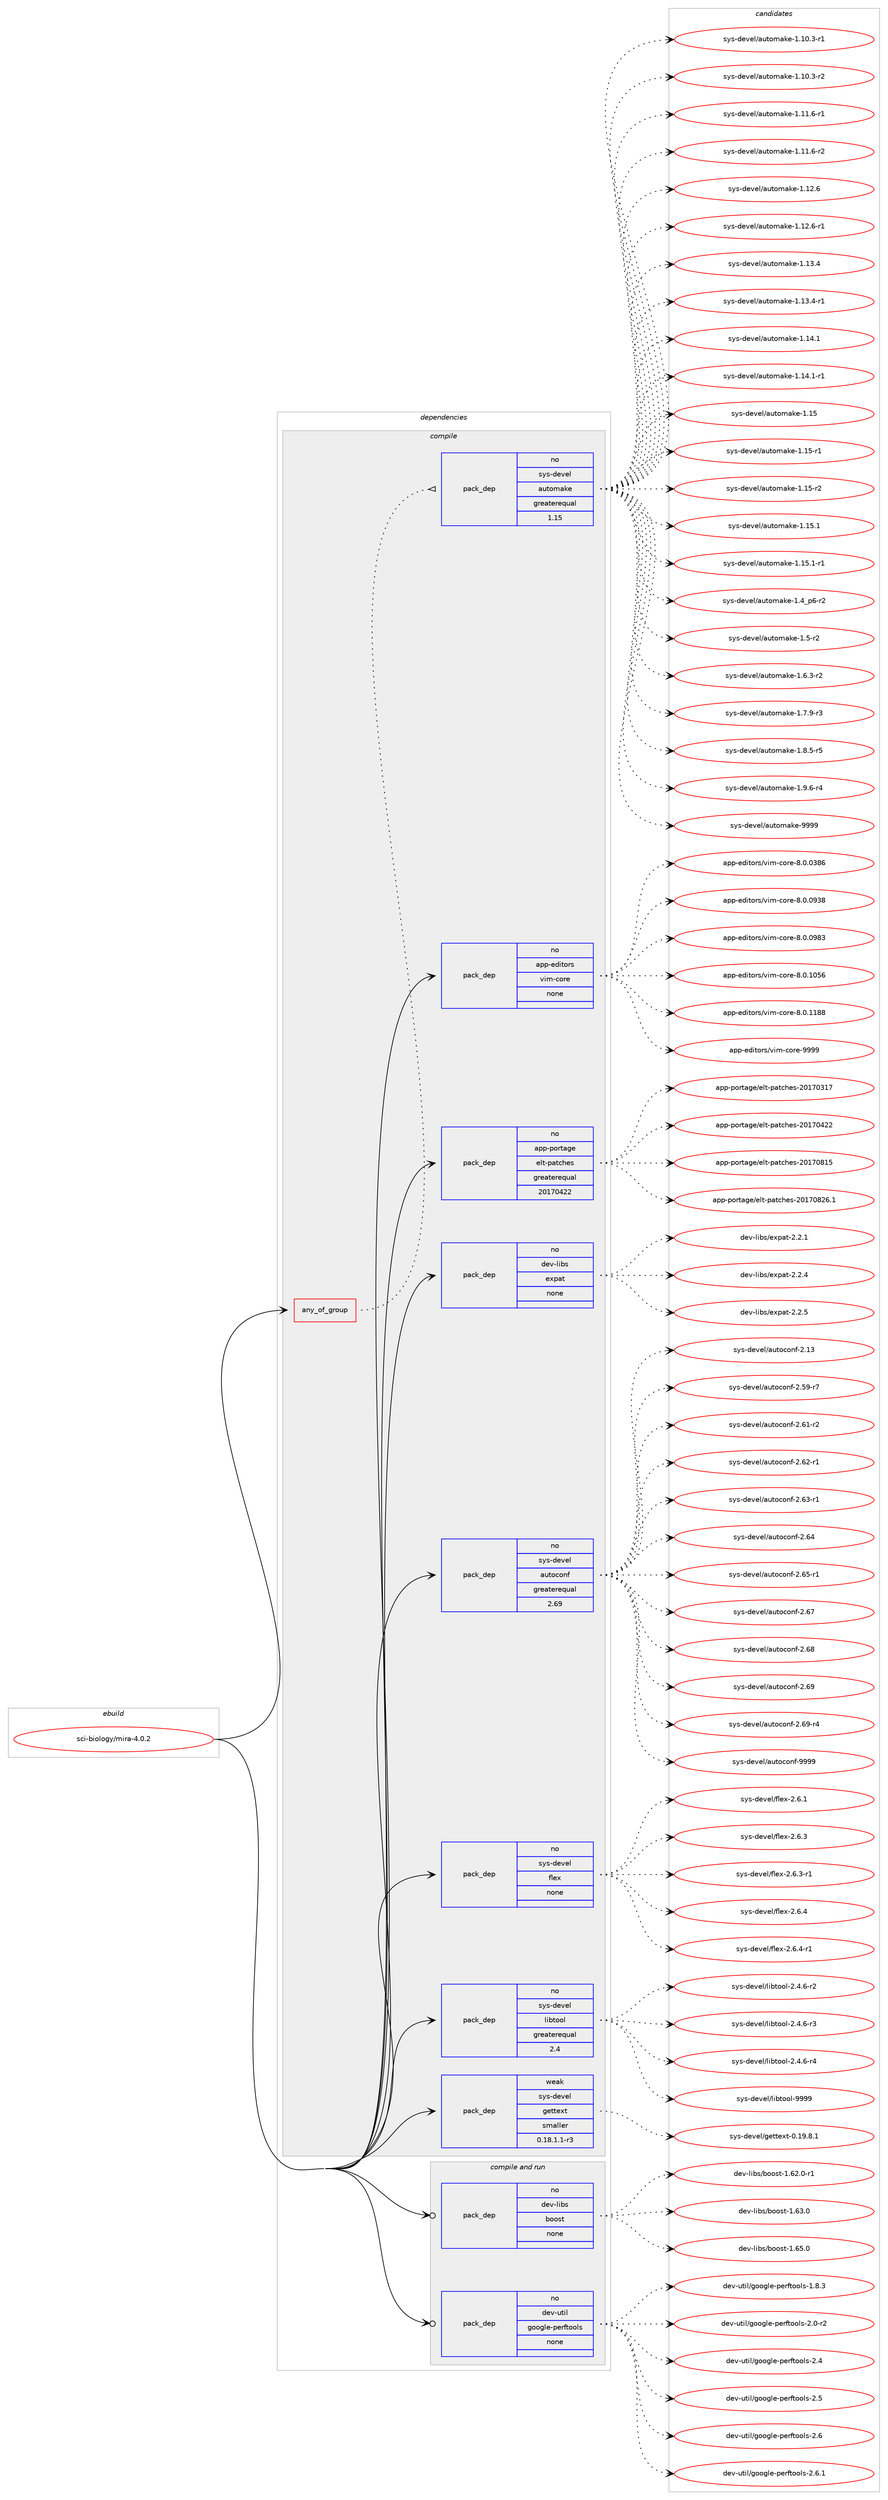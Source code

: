 digraph prolog {

# *************
# Graph options
# *************

newrank=true;
concentrate=true;
compound=true;
graph [rankdir=LR,fontname=Helvetica,fontsize=10,ranksep=1.5];#, ranksep=2.5, nodesep=0.2];
edge  [arrowhead=vee];
node  [fontname=Helvetica,fontsize=10];

# **********
# The ebuild
# **********

subgraph cluster_leftcol {
color=gray;
rank=same;
label=<<i>ebuild</i>>;
id [label="sci-biology/mira-4.0.2", color=red, width=4, href="../sci-biology/mira-4.0.2.svg"];
}

# ****************
# The dependencies
# ****************

subgraph cluster_midcol {
color=gray;
label=<<i>dependencies</i>>;
subgraph cluster_compile {
fillcolor="#eeeeee";
style=filled;
label=<<i>compile</i>>;
subgraph any7475 {
dependency445041 [label=<<TABLE BORDER="0" CELLBORDER="1" CELLSPACING="0" CELLPADDING="4"><TR><TD CELLPADDING="10">any_of_group</TD></TR></TABLE>>, shape=none, color=red];subgraph pack327955 {
dependency445042 [label=<<TABLE BORDER="0" CELLBORDER="1" CELLSPACING="0" CELLPADDING="4" WIDTH="220"><TR><TD ROWSPAN="6" CELLPADDING="30">pack_dep</TD></TR><TR><TD WIDTH="110">no</TD></TR><TR><TD>sys-devel</TD></TR><TR><TD>automake</TD></TR><TR><TD>greaterequal</TD></TR><TR><TD>1.15</TD></TR></TABLE>>, shape=none, color=blue];
}
dependency445041:e -> dependency445042:w [weight=20,style="dotted",arrowhead="oinv"];
}
id:e -> dependency445041:w [weight=20,style="solid",arrowhead="vee"];
subgraph pack327956 {
dependency445043 [label=<<TABLE BORDER="0" CELLBORDER="1" CELLSPACING="0" CELLPADDING="4" WIDTH="220"><TR><TD ROWSPAN="6" CELLPADDING="30">pack_dep</TD></TR><TR><TD WIDTH="110">no</TD></TR><TR><TD>app-editors</TD></TR><TR><TD>vim-core</TD></TR><TR><TD>none</TD></TR><TR><TD></TD></TR></TABLE>>, shape=none, color=blue];
}
id:e -> dependency445043:w [weight=20,style="solid",arrowhead="vee"];
subgraph pack327957 {
dependency445044 [label=<<TABLE BORDER="0" CELLBORDER="1" CELLSPACING="0" CELLPADDING="4" WIDTH="220"><TR><TD ROWSPAN="6" CELLPADDING="30">pack_dep</TD></TR><TR><TD WIDTH="110">no</TD></TR><TR><TD>app-portage</TD></TR><TR><TD>elt-patches</TD></TR><TR><TD>greaterequal</TD></TR><TR><TD>20170422</TD></TR></TABLE>>, shape=none, color=blue];
}
id:e -> dependency445044:w [weight=20,style="solid",arrowhead="vee"];
subgraph pack327958 {
dependency445045 [label=<<TABLE BORDER="0" CELLBORDER="1" CELLSPACING="0" CELLPADDING="4" WIDTH="220"><TR><TD ROWSPAN="6" CELLPADDING="30">pack_dep</TD></TR><TR><TD WIDTH="110">no</TD></TR><TR><TD>dev-libs</TD></TR><TR><TD>expat</TD></TR><TR><TD>none</TD></TR><TR><TD></TD></TR></TABLE>>, shape=none, color=blue];
}
id:e -> dependency445045:w [weight=20,style="solid",arrowhead="vee"];
subgraph pack327959 {
dependency445046 [label=<<TABLE BORDER="0" CELLBORDER="1" CELLSPACING="0" CELLPADDING="4" WIDTH="220"><TR><TD ROWSPAN="6" CELLPADDING="30">pack_dep</TD></TR><TR><TD WIDTH="110">no</TD></TR><TR><TD>sys-devel</TD></TR><TR><TD>autoconf</TD></TR><TR><TD>greaterequal</TD></TR><TR><TD>2.69</TD></TR></TABLE>>, shape=none, color=blue];
}
id:e -> dependency445046:w [weight=20,style="solid",arrowhead="vee"];
subgraph pack327960 {
dependency445047 [label=<<TABLE BORDER="0" CELLBORDER="1" CELLSPACING="0" CELLPADDING="4" WIDTH="220"><TR><TD ROWSPAN="6" CELLPADDING="30">pack_dep</TD></TR><TR><TD WIDTH="110">no</TD></TR><TR><TD>sys-devel</TD></TR><TR><TD>flex</TD></TR><TR><TD>none</TD></TR><TR><TD></TD></TR></TABLE>>, shape=none, color=blue];
}
id:e -> dependency445047:w [weight=20,style="solid",arrowhead="vee"];
subgraph pack327961 {
dependency445048 [label=<<TABLE BORDER="0" CELLBORDER="1" CELLSPACING="0" CELLPADDING="4" WIDTH="220"><TR><TD ROWSPAN="6" CELLPADDING="30">pack_dep</TD></TR><TR><TD WIDTH="110">no</TD></TR><TR><TD>sys-devel</TD></TR><TR><TD>libtool</TD></TR><TR><TD>greaterequal</TD></TR><TR><TD>2.4</TD></TR></TABLE>>, shape=none, color=blue];
}
id:e -> dependency445048:w [weight=20,style="solid",arrowhead="vee"];
subgraph pack327962 {
dependency445049 [label=<<TABLE BORDER="0" CELLBORDER="1" CELLSPACING="0" CELLPADDING="4" WIDTH="220"><TR><TD ROWSPAN="6" CELLPADDING="30">pack_dep</TD></TR><TR><TD WIDTH="110">weak</TD></TR><TR><TD>sys-devel</TD></TR><TR><TD>gettext</TD></TR><TR><TD>smaller</TD></TR><TR><TD>0.18.1.1-r3</TD></TR></TABLE>>, shape=none, color=blue];
}
id:e -> dependency445049:w [weight=20,style="solid",arrowhead="vee"];
}
subgraph cluster_compileandrun {
fillcolor="#eeeeee";
style=filled;
label=<<i>compile and run</i>>;
subgraph pack327963 {
dependency445050 [label=<<TABLE BORDER="0" CELLBORDER="1" CELLSPACING="0" CELLPADDING="4" WIDTH="220"><TR><TD ROWSPAN="6" CELLPADDING="30">pack_dep</TD></TR><TR><TD WIDTH="110">no</TD></TR><TR><TD>dev-libs</TD></TR><TR><TD>boost</TD></TR><TR><TD>none</TD></TR><TR><TD></TD></TR></TABLE>>, shape=none, color=blue];
}
id:e -> dependency445050:w [weight=20,style="solid",arrowhead="odotvee"];
subgraph pack327964 {
dependency445051 [label=<<TABLE BORDER="0" CELLBORDER="1" CELLSPACING="0" CELLPADDING="4" WIDTH="220"><TR><TD ROWSPAN="6" CELLPADDING="30">pack_dep</TD></TR><TR><TD WIDTH="110">no</TD></TR><TR><TD>dev-util</TD></TR><TR><TD>google-perftools</TD></TR><TR><TD>none</TD></TR><TR><TD></TD></TR></TABLE>>, shape=none, color=blue];
}
id:e -> dependency445051:w [weight=20,style="solid",arrowhead="odotvee"];
}
subgraph cluster_run {
fillcolor="#eeeeee";
style=filled;
label=<<i>run</i>>;
}
}

# **************
# The candidates
# **************

subgraph cluster_choices {
rank=same;
color=gray;
label=<<i>candidates</i>>;

subgraph choice327955 {
color=black;
nodesep=1;
choice11512111545100101118101108479711711611110997107101454946494846514511449 [label="sys-devel/automake-1.10.3-r1", color=red, width=4,href="../sys-devel/automake-1.10.3-r1.svg"];
choice11512111545100101118101108479711711611110997107101454946494846514511450 [label="sys-devel/automake-1.10.3-r2", color=red, width=4,href="../sys-devel/automake-1.10.3-r2.svg"];
choice11512111545100101118101108479711711611110997107101454946494946544511449 [label="sys-devel/automake-1.11.6-r1", color=red, width=4,href="../sys-devel/automake-1.11.6-r1.svg"];
choice11512111545100101118101108479711711611110997107101454946494946544511450 [label="sys-devel/automake-1.11.6-r2", color=red, width=4,href="../sys-devel/automake-1.11.6-r2.svg"];
choice1151211154510010111810110847971171161111099710710145494649504654 [label="sys-devel/automake-1.12.6", color=red, width=4,href="../sys-devel/automake-1.12.6.svg"];
choice11512111545100101118101108479711711611110997107101454946495046544511449 [label="sys-devel/automake-1.12.6-r1", color=red, width=4,href="../sys-devel/automake-1.12.6-r1.svg"];
choice1151211154510010111810110847971171161111099710710145494649514652 [label="sys-devel/automake-1.13.4", color=red, width=4,href="../sys-devel/automake-1.13.4.svg"];
choice11512111545100101118101108479711711611110997107101454946495146524511449 [label="sys-devel/automake-1.13.4-r1", color=red, width=4,href="../sys-devel/automake-1.13.4-r1.svg"];
choice1151211154510010111810110847971171161111099710710145494649524649 [label="sys-devel/automake-1.14.1", color=red, width=4,href="../sys-devel/automake-1.14.1.svg"];
choice11512111545100101118101108479711711611110997107101454946495246494511449 [label="sys-devel/automake-1.14.1-r1", color=red, width=4,href="../sys-devel/automake-1.14.1-r1.svg"];
choice115121115451001011181011084797117116111109971071014549464953 [label="sys-devel/automake-1.15", color=red, width=4,href="../sys-devel/automake-1.15.svg"];
choice1151211154510010111810110847971171161111099710710145494649534511449 [label="sys-devel/automake-1.15-r1", color=red, width=4,href="../sys-devel/automake-1.15-r1.svg"];
choice1151211154510010111810110847971171161111099710710145494649534511450 [label="sys-devel/automake-1.15-r2", color=red, width=4,href="../sys-devel/automake-1.15-r2.svg"];
choice1151211154510010111810110847971171161111099710710145494649534649 [label="sys-devel/automake-1.15.1", color=red, width=4,href="../sys-devel/automake-1.15.1.svg"];
choice11512111545100101118101108479711711611110997107101454946495346494511449 [label="sys-devel/automake-1.15.1-r1", color=red, width=4,href="../sys-devel/automake-1.15.1-r1.svg"];
choice115121115451001011181011084797117116111109971071014549465295112544511450 [label="sys-devel/automake-1.4_p6-r2", color=red, width=4,href="../sys-devel/automake-1.4_p6-r2.svg"];
choice11512111545100101118101108479711711611110997107101454946534511450 [label="sys-devel/automake-1.5-r2", color=red, width=4,href="../sys-devel/automake-1.5-r2.svg"];
choice115121115451001011181011084797117116111109971071014549465446514511450 [label="sys-devel/automake-1.6.3-r2", color=red, width=4,href="../sys-devel/automake-1.6.3-r2.svg"];
choice115121115451001011181011084797117116111109971071014549465546574511451 [label="sys-devel/automake-1.7.9-r3", color=red, width=4,href="../sys-devel/automake-1.7.9-r3.svg"];
choice115121115451001011181011084797117116111109971071014549465646534511453 [label="sys-devel/automake-1.8.5-r5", color=red, width=4,href="../sys-devel/automake-1.8.5-r5.svg"];
choice115121115451001011181011084797117116111109971071014549465746544511452 [label="sys-devel/automake-1.9.6-r4", color=red, width=4,href="../sys-devel/automake-1.9.6-r4.svg"];
choice115121115451001011181011084797117116111109971071014557575757 [label="sys-devel/automake-9999", color=red, width=4,href="../sys-devel/automake-9999.svg"];
dependency445042:e -> choice11512111545100101118101108479711711611110997107101454946494846514511449:w [style=dotted,weight="100"];
dependency445042:e -> choice11512111545100101118101108479711711611110997107101454946494846514511450:w [style=dotted,weight="100"];
dependency445042:e -> choice11512111545100101118101108479711711611110997107101454946494946544511449:w [style=dotted,weight="100"];
dependency445042:e -> choice11512111545100101118101108479711711611110997107101454946494946544511450:w [style=dotted,weight="100"];
dependency445042:e -> choice1151211154510010111810110847971171161111099710710145494649504654:w [style=dotted,weight="100"];
dependency445042:e -> choice11512111545100101118101108479711711611110997107101454946495046544511449:w [style=dotted,weight="100"];
dependency445042:e -> choice1151211154510010111810110847971171161111099710710145494649514652:w [style=dotted,weight="100"];
dependency445042:e -> choice11512111545100101118101108479711711611110997107101454946495146524511449:w [style=dotted,weight="100"];
dependency445042:e -> choice1151211154510010111810110847971171161111099710710145494649524649:w [style=dotted,weight="100"];
dependency445042:e -> choice11512111545100101118101108479711711611110997107101454946495246494511449:w [style=dotted,weight="100"];
dependency445042:e -> choice115121115451001011181011084797117116111109971071014549464953:w [style=dotted,weight="100"];
dependency445042:e -> choice1151211154510010111810110847971171161111099710710145494649534511449:w [style=dotted,weight="100"];
dependency445042:e -> choice1151211154510010111810110847971171161111099710710145494649534511450:w [style=dotted,weight="100"];
dependency445042:e -> choice1151211154510010111810110847971171161111099710710145494649534649:w [style=dotted,weight="100"];
dependency445042:e -> choice11512111545100101118101108479711711611110997107101454946495346494511449:w [style=dotted,weight="100"];
dependency445042:e -> choice115121115451001011181011084797117116111109971071014549465295112544511450:w [style=dotted,weight="100"];
dependency445042:e -> choice11512111545100101118101108479711711611110997107101454946534511450:w [style=dotted,weight="100"];
dependency445042:e -> choice115121115451001011181011084797117116111109971071014549465446514511450:w [style=dotted,weight="100"];
dependency445042:e -> choice115121115451001011181011084797117116111109971071014549465546574511451:w [style=dotted,weight="100"];
dependency445042:e -> choice115121115451001011181011084797117116111109971071014549465646534511453:w [style=dotted,weight="100"];
dependency445042:e -> choice115121115451001011181011084797117116111109971071014549465746544511452:w [style=dotted,weight="100"];
dependency445042:e -> choice115121115451001011181011084797117116111109971071014557575757:w [style=dotted,weight="100"];
}
subgraph choice327956 {
color=black;
nodesep=1;
choice9711211245101100105116111114115471181051094599111114101455646484648515654 [label="app-editors/vim-core-8.0.0386", color=red, width=4,href="../app-editors/vim-core-8.0.0386.svg"];
choice9711211245101100105116111114115471181051094599111114101455646484648575156 [label="app-editors/vim-core-8.0.0938", color=red, width=4,href="../app-editors/vim-core-8.0.0938.svg"];
choice9711211245101100105116111114115471181051094599111114101455646484648575651 [label="app-editors/vim-core-8.0.0983", color=red, width=4,href="../app-editors/vim-core-8.0.0983.svg"];
choice9711211245101100105116111114115471181051094599111114101455646484649485354 [label="app-editors/vim-core-8.0.1056", color=red, width=4,href="../app-editors/vim-core-8.0.1056.svg"];
choice9711211245101100105116111114115471181051094599111114101455646484649495656 [label="app-editors/vim-core-8.0.1188", color=red, width=4,href="../app-editors/vim-core-8.0.1188.svg"];
choice97112112451011001051161111141154711810510945991111141014557575757 [label="app-editors/vim-core-9999", color=red, width=4,href="../app-editors/vim-core-9999.svg"];
dependency445043:e -> choice9711211245101100105116111114115471181051094599111114101455646484648515654:w [style=dotted,weight="100"];
dependency445043:e -> choice9711211245101100105116111114115471181051094599111114101455646484648575156:w [style=dotted,weight="100"];
dependency445043:e -> choice9711211245101100105116111114115471181051094599111114101455646484648575651:w [style=dotted,weight="100"];
dependency445043:e -> choice9711211245101100105116111114115471181051094599111114101455646484649485354:w [style=dotted,weight="100"];
dependency445043:e -> choice9711211245101100105116111114115471181051094599111114101455646484649495656:w [style=dotted,weight="100"];
dependency445043:e -> choice97112112451011001051161111141154711810510945991111141014557575757:w [style=dotted,weight="100"];
}
subgraph choice327957 {
color=black;
nodesep=1;
choice97112112451121111141169710310147101108116451129711699104101115455048495548514955 [label="app-portage/elt-patches-20170317", color=red, width=4,href="../app-portage/elt-patches-20170317.svg"];
choice97112112451121111141169710310147101108116451129711699104101115455048495548525050 [label="app-portage/elt-patches-20170422", color=red, width=4,href="../app-portage/elt-patches-20170422.svg"];
choice97112112451121111141169710310147101108116451129711699104101115455048495548564953 [label="app-portage/elt-patches-20170815", color=red, width=4,href="../app-portage/elt-patches-20170815.svg"];
choice971121124511211111411697103101471011081164511297116991041011154550484955485650544649 [label="app-portage/elt-patches-20170826.1", color=red, width=4,href="../app-portage/elt-patches-20170826.1.svg"];
dependency445044:e -> choice97112112451121111141169710310147101108116451129711699104101115455048495548514955:w [style=dotted,weight="100"];
dependency445044:e -> choice97112112451121111141169710310147101108116451129711699104101115455048495548525050:w [style=dotted,weight="100"];
dependency445044:e -> choice97112112451121111141169710310147101108116451129711699104101115455048495548564953:w [style=dotted,weight="100"];
dependency445044:e -> choice971121124511211111411697103101471011081164511297116991041011154550484955485650544649:w [style=dotted,weight="100"];
}
subgraph choice327958 {
color=black;
nodesep=1;
choice10010111845108105981154710112011297116455046504649 [label="dev-libs/expat-2.2.1", color=red, width=4,href="../dev-libs/expat-2.2.1.svg"];
choice10010111845108105981154710112011297116455046504652 [label="dev-libs/expat-2.2.4", color=red, width=4,href="../dev-libs/expat-2.2.4.svg"];
choice10010111845108105981154710112011297116455046504653 [label="dev-libs/expat-2.2.5", color=red, width=4,href="../dev-libs/expat-2.2.5.svg"];
dependency445045:e -> choice10010111845108105981154710112011297116455046504649:w [style=dotted,weight="100"];
dependency445045:e -> choice10010111845108105981154710112011297116455046504652:w [style=dotted,weight="100"];
dependency445045:e -> choice10010111845108105981154710112011297116455046504653:w [style=dotted,weight="100"];
}
subgraph choice327959 {
color=black;
nodesep=1;
choice115121115451001011181011084797117116111991111101024550464951 [label="sys-devel/autoconf-2.13", color=red, width=4,href="../sys-devel/autoconf-2.13.svg"];
choice1151211154510010111810110847971171161119911111010245504653574511455 [label="sys-devel/autoconf-2.59-r7", color=red, width=4,href="../sys-devel/autoconf-2.59-r7.svg"];
choice1151211154510010111810110847971171161119911111010245504654494511450 [label="sys-devel/autoconf-2.61-r2", color=red, width=4,href="../sys-devel/autoconf-2.61-r2.svg"];
choice1151211154510010111810110847971171161119911111010245504654504511449 [label="sys-devel/autoconf-2.62-r1", color=red, width=4,href="../sys-devel/autoconf-2.62-r1.svg"];
choice1151211154510010111810110847971171161119911111010245504654514511449 [label="sys-devel/autoconf-2.63-r1", color=red, width=4,href="../sys-devel/autoconf-2.63-r1.svg"];
choice115121115451001011181011084797117116111991111101024550465452 [label="sys-devel/autoconf-2.64", color=red, width=4,href="../sys-devel/autoconf-2.64.svg"];
choice1151211154510010111810110847971171161119911111010245504654534511449 [label="sys-devel/autoconf-2.65-r1", color=red, width=4,href="../sys-devel/autoconf-2.65-r1.svg"];
choice115121115451001011181011084797117116111991111101024550465455 [label="sys-devel/autoconf-2.67", color=red, width=4,href="../sys-devel/autoconf-2.67.svg"];
choice115121115451001011181011084797117116111991111101024550465456 [label="sys-devel/autoconf-2.68", color=red, width=4,href="../sys-devel/autoconf-2.68.svg"];
choice115121115451001011181011084797117116111991111101024550465457 [label="sys-devel/autoconf-2.69", color=red, width=4,href="../sys-devel/autoconf-2.69.svg"];
choice1151211154510010111810110847971171161119911111010245504654574511452 [label="sys-devel/autoconf-2.69-r4", color=red, width=4,href="../sys-devel/autoconf-2.69-r4.svg"];
choice115121115451001011181011084797117116111991111101024557575757 [label="sys-devel/autoconf-9999", color=red, width=4,href="../sys-devel/autoconf-9999.svg"];
dependency445046:e -> choice115121115451001011181011084797117116111991111101024550464951:w [style=dotted,weight="100"];
dependency445046:e -> choice1151211154510010111810110847971171161119911111010245504653574511455:w [style=dotted,weight="100"];
dependency445046:e -> choice1151211154510010111810110847971171161119911111010245504654494511450:w [style=dotted,weight="100"];
dependency445046:e -> choice1151211154510010111810110847971171161119911111010245504654504511449:w [style=dotted,weight="100"];
dependency445046:e -> choice1151211154510010111810110847971171161119911111010245504654514511449:w [style=dotted,weight="100"];
dependency445046:e -> choice115121115451001011181011084797117116111991111101024550465452:w [style=dotted,weight="100"];
dependency445046:e -> choice1151211154510010111810110847971171161119911111010245504654534511449:w [style=dotted,weight="100"];
dependency445046:e -> choice115121115451001011181011084797117116111991111101024550465455:w [style=dotted,weight="100"];
dependency445046:e -> choice115121115451001011181011084797117116111991111101024550465456:w [style=dotted,weight="100"];
dependency445046:e -> choice115121115451001011181011084797117116111991111101024550465457:w [style=dotted,weight="100"];
dependency445046:e -> choice1151211154510010111810110847971171161119911111010245504654574511452:w [style=dotted,weight="100"];
dependency445046:e -> choice115121115451001011181011084797117116111991111101024557575757:w [style=dotted,weight="100"];
}
subgraph choice327960 {
color=black;
nodesep=1;
choice1151211154510010111810110847102108101120455046544649 [label="sys-devel/flex-2.6.1", color=red, width=4,href="../sys-devel/flex-2.6.1.svg"];
choice1151211154510010111810110847102108101120455046544651 [label="sys-devel/flex-2.6.3", color=red, width=4,href="../sys-devel/flex-2.6.3.svg"];
choice11512111545100101118101108471021081011204550465446514511449 [label="sys-devel/flex-2.6.3-r1", color=red, width=4,href="../sys-devel/flex-2.6.3-r1.svg"];
choice1151211154510010111810110847102108101120455046544652 [label="sys-devel/flex-2.6.4", color=red, width=4,href="../sys-devel/flex-2.6.4.svg"];
choice11512111545100101118101108471021081011204550465446524511449 [label="sys-devel/flex-2.6.4-r1", color=red, width=4,href="../sys-devel/flex-2.6.4-r1.svg"];
dependency445047:e -> choice1151211154510010111810110847102108101120455046544649:w [style=dotted,weight="100"];
dependency445047:e -> choice1151211154510010111810110847102108101120455046544651:w [style=dotted,weight="100"];
dependency445047:e -> choice11512111545100101118101108471021081011204550465446514511449:w [style=dotted,weight="100"];
dependency445047:e -> choice1151211154510010111810110847102108101120455046544652:w [style=dotted,weight="100"];
dependency445047:e -> choice11512111545100101118101108471021081011204550465446524511449:w [style=dotted,weight="100"];
}
subgraph choice327961 {
color=black;
nodesep=1;
choice1151211154510010111810110847108105981161111111084550465246544511450 [label="sys-devel/libtool-2.4.6-r2", color=red, width=4,href="../sys-devel/libtool-2.4.6-r2.svg"];
choice1151211154510010111810110847108105981161111111084550465246544511451 [label="sys-devel/libtool-2.4.6-r3", color=red, width=4,href="../sys-devel/libtool-2.4.6-r3.svg"];
choice1151211154510010111810110847108105981161111111084550465246544511452 [label="sys-devel/libtool-2.4.6-r4", color=red, width=4,href="../sys-devel/libtool-2.4.6-r4.svg"];
choice1151211154510010111810110847108105981161111111084557575757 [label="sys-devel/libtool-9999", color=red, width=4,href="../sys-devel/libtool-9999.svg"];
dependency445048:e -> choice1151211154510010111810110847108105981161111111084550465246544511450:w [style=dotted,weight="100"];
dependency445048:e -> choice1151211154510010111810110847108105981161111111084550465246544511451:w [style=dotted,weight="100"];
dependency445048:e -> choice1151211154510010111810110847108105981161111111084550465246544511452:w [style=dotted,weight="100"];
dependency445048:e -> choice1151211154510010111810110847108105981161111111084557575757:w [style=dotted,weight="100"];
}
subgraph choice327962 {
color=black;
nodesep=1;
choice1151211154510010111810110847103101116116101120116454846495746564649 [label="sys-devel/gettext-0.19.8.1", color=red, width=4,href="../sys-devel/gettext-0.19.8.1.svg"];
dependency445049:e -> choice1151211154510010111810110847103101116116101120116454846495746564649:w [style=dotted,weight="100"];
}
subgraph choice327963 {
color=black;
nodesep=1;
choice10010111845108105981154798111111115116454946545046484511449 [label="dev-libs/boost-1.62.0-r1", color=red, width=4,href="../dev-libs/boost-1.62.0-r1.svg"];
choice1001011184510810598115479811111111511645494654514648 [label="dev-libs/boost-1.63.0", color=red, width=4,href="../dev-libs/boost-1.63.0.svg"];
choice1001011184510810598115479811111111511645494654534648 [label="dev-libs/boost-1.65.0", color=red, width=4,href="../dev-libs/boost-1.65.0.svg"];
dependency445050:e -> choice10010111845108105981154798111111115116454946545046484511449:w [style=dotted,weight="100"];
dependency445050:e -> choice1001011184510810598115479811111111511645494654514648:w [style=dotted,weight="100"];
dependency445050:e -> choice1001011184510810598115479811111111511645494654534648:w [style=dotted,weight="100"];
}
subgraph choice327964 {
color=black;
nodesep=1;
choice100101118451171161051084710311111110310810145112101114102116111111108115454946564651 [label="dev-util/google-perftools-1.8.3", color=red, width=4,href="../dev-util/google-perftools-1.8.3.svg"];
choice100101118451171161051084710311111110310810145112101114102116111111108115455046484511450 [label="dev-util/google-perftools-2.0-r2", color=red, width=4,href="../dev-util/google-perftools-2.0-r2.svg"];
choice10010111845117116105108471031111111031081014511210111410211611111110811545504652 [label="dev-util/google-perftools-2.4", color=red, width=4,href="../dev-util/google-perftools-2.4.svg"];
choice10010111845117116105108471031111111031081014511210111410211611111110811545504653 [label="dev-util/google-perftools-2.5", color=red, width=4,href="../dev-util/google-perftools-2.5.svg"];
choice10010111845117116105108471031111111031081014511210111410211611111110811545504654 [label="dev-util/google-perftools-2.6", color=red, width=4,href="../dev-util/google-perftools-2.6.svg"];
choice100101118451171161051084710311111110310810145112101114102116111111108115455046544649 [label="dev-util/google-perftools-2.6.1", color=red, width=4,href="../dev-util/google-perftools-2.6.1.svg"];
dependency445051:e -> choice100101118451171161051084710311111110310810145112101114102116111111108115454946564651:w [style=dotted,weight="100"];
dependency445051:e -> choice100101118451171161051084710311111110310810145112101114102116111111108115455046484511450:w [style=dotted,weight="100"];
dependency445051:e -> choice10010111845117116105108471031111111031081014511210111410211611111110811545504652:w [style=dotted,weight="100"];
dependency445051:e -> choice10010111845117116105108471031111111031081014511210111410211611111110811545504653:w [style=dotted,weight="100"];
dependency445051:e -> choice10010111845117116105108471031111111031081014511210111410211611111110811545504654:w [style=dotted,weight="100"];
dependency445051:e -> choice100101118451171161051084710311111110310810145112101114102116111111108115455046544649:w [style=dotted,weight="100"];
}
}

}
